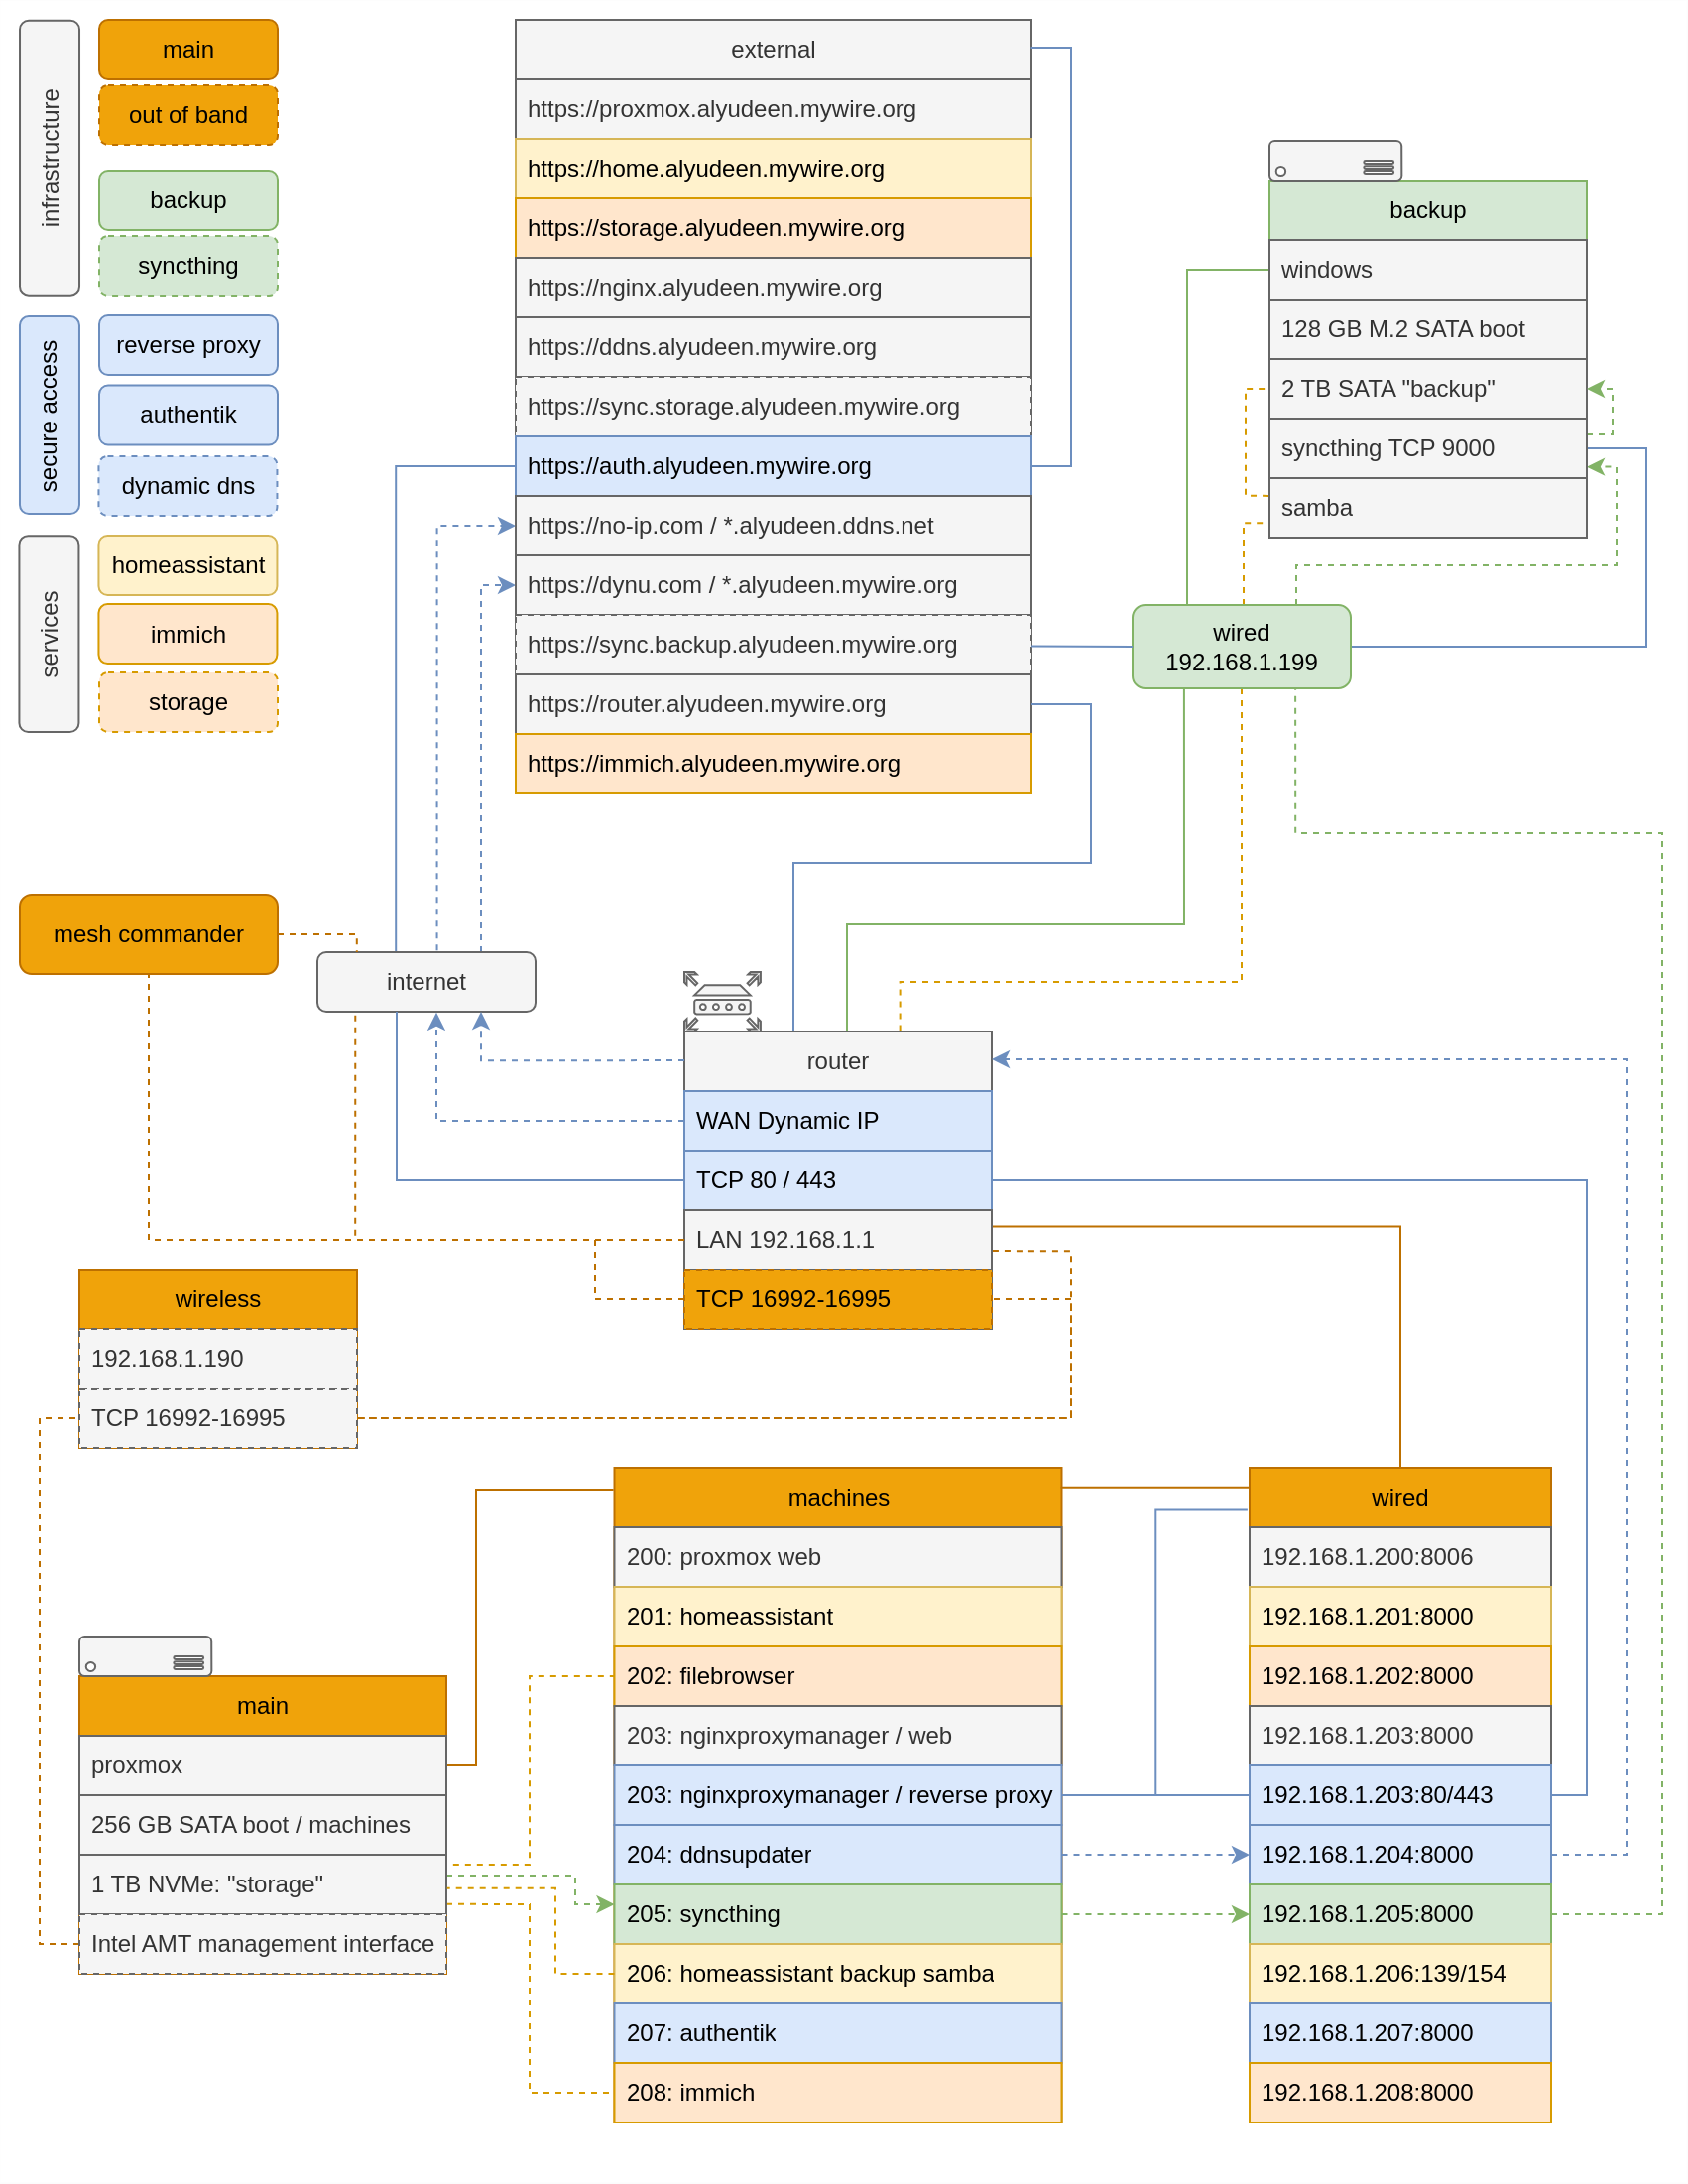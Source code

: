 <mxfile version="24.8.6">
  <diagram name="Page-1" id="FJSNLrdl7k_tf5Jz2rrB">
    <mxGraphModel dx="2052" dy="1254" grid="1" gridSize="5" guides="1" tooltips="1" connect="1" arrows="1" fold="1" page="1" pageScale="1" pageWidth="850" pageHeight="1100" background="#FCFCFC" math="0" shadow="0">
      <root>
        <mxCell id="0" />
        <mxCell id="1" parent="0" />
        <mxCell id="LT8gbbyW-m3KV43UAqM--1" value="" style="rounded=0;whiteSpace=wrap;html=1;movable=1;resizable=1;rotatable=1;deletable=1;editable=1;locked=0;connectable=1;strokeWidth=0;strokeColor=none;" parent="1" vertex="1">
          <mxGeometry width="850" height="1100" as="geometry" />
        </mxCell>
        <mxCell id="Ml2T983oB9EnHoCi24f4-20" style="edgeStyle=orthogonalEdgeStyle;rounded=0;orthogonalLoop=1;jettySize=auto;html=1;exitX=0;exitY=0.5;exitDx=0;exitDy=0;entryX=0;entryY=0.5;entryDx=0;entryDy=0;startArrow=none;startFill=0;fillColor=#f0a30a;strokeColor=#BD7000;endArrow=none;endFill=0;dashed=1;" parent="1" source="Ml2T983oB9EnHoCi24f4-76" target="Xl0Q6KJ9iz3E3VT74icP-53" edge="1">
          <mxGeometry relative="1" as="geometry">
            <mxPoint x="497.5" y="328" as="targetPoint" />
            <Array as="points">
              <mxPoint x="20" y="980" />
              <mxPoint x="20" y="715" />
            </Array>
          </mxGeometry>
        </mxCell>
        <mxCell id="Ml2T983oB9EnHoCi24f4-25" value="wired" style="swimlane;fontStyle=0;childLayout=stackLayout;horizontal=1;startSize=30;horizontalStack=0;resizeParent=1;resizeParentMax=0;resizeLast=0;collapsible=0;marginBottom=0;whiteSpace=wrap;html=1;fillColor=#f0a30a;fontColor=#000000;strokeColor=#BD7000;noLabel=0;" parent="1" vertex="1">
          <mxGeometry x="630" y="740" width="152" height="330" as="geometry">
            <mxRectangle x="652" y="740" width="70" height="30" as="alternateBounds" />
          </mxGeometry>
        </mxCell>
        <mxCell id="Ml2T983oB9EnHoCi24f4-27" value="&lt;div&gt;&lt;span style=&quot;background-color: initial;&quot;&gt;192.168.1.200:8006&lt;/span&gt;&lt;/div&gt;" style="text;strokeColor=#666666;fillColor=#f5f5f5;align=left;verticalAlign=middle;spacingLeft=4;spacingRight=4;overflow=hidden;points=[[0,0.5],[1,0.5]];portConstraint=eastwest;rotatable=0;whiteSpace=wrap;html=1;fontColor=#333333;" parent="Ml2T983oB9EnHoCi24f4-25" vertex="1">
          <mxGeometry y="30" width="152" height="30" as="geometry" />
        </mxCell>
        <mxCell id="Ml2T983oB9EnHoCi24f4-48" value="&lt;div&gt;192.168.1.201:8000&lt;/div&gt;" style="text;align=left;verticalAlign=middle;spacingLeft=4;spacingRight=4;overflow=hidden;points=[[0,0.5],[1,0.5]];portConstraint=eastwest;rotatable=0;whiteSpace=wrap;html=1;fillColor=#fff2cc;strokeColor=#d6b656;" parent="Ml2T983oB9EnHoCi24f4-25" vertex="1">
          <mxGeometry y="60" width="152" height="30" as="geometry" />
        </mxCell>
        <mxCell id="Ml2T983oB9EnHoCi24f4-45" value="&lt;div&gt;192.168.1.202:8000&lt;/div&gt;" style="text;strokeColor=#d79b00;fillColor=#ffe6cc;align=left;verticalAlign=middle;spacingLeft=4;spacingRight=4;overflow=hidden;points=[[0,0.5],[1,0.5]];portConstraint=eastwest;rotatable=0;whiteSpace=wrap;html=1;" parent="Ml2T983oB9EnHoCi24f4-25" vertex="1">
          <mxGeometry y="90" width="152" height="30" as="geometry" />
        </mxCell>
        <mxCell id="Ml2T983oB9EnHoCi24f4-49" value="&lt;div&gt;192.168.1.203:8000&lt;/div&gt;" style="text;strokeColor=#666666;fillColor=#f5f5f5;align=left;verticalAlign=middle;spacingLeft=4;spacingRight=4;overflow=hidden;points=[[0,0.5],[1,0.5]];portConstraint=eastwest;rotatable=0;whiteSpace=wrap;html=1;fontColor=#333333;" parent="Ml2T983oB9EnHoCi24f4-25" vertex="1">
          <mxGeometry y="120" width="152" height="30" as="geometry" />
        </mxCell>
        <mxCell id="Ml2T983oB9EnHoCi24f4-26" value="&lt;div&gt;192.168.1.203:80/443&lt;br&gt;&lt;/div&gt;" style="text;strokeColor=#6c8ebf;fillColor=#dae8fc;align=left;verticalAlign=middle;spacingLeft=4;spacingRight=4;overflow=hidden;points=[[0,0.5],[1,0.5]];portConstraint=eastwest;rotatable=0;whiteSpace=wrap;html=1;" parent="Ml2T983oB9EnHoCi24f4-25" vertex="1">
          <mxGeometry y="150" width="152" height="30" as="geometry" />
        </mxCell>
        <mxCell id="Ml2T983oB9EnHoCi24f4-47" value="&lt;div&gt;192.168.1.204:8000&lt;/div&gt;" style="text;strokeColor=#6c8ebf;fillColor=#dae8fc;align=left;verticalAlign=middle;spacingLeft=4;spacingRight=4;overflow=hidden;points=[[0,0.5],[1,0.5]];portConstraint=eastwest;rotatable=0;whiteSpace=wrap;html=1;" parent="Ml2T983oB9EnHoCi24f4-25" vertex="1">
          <mxGeometry y="180" width="152" height="30" as="geometry" />
        </mxCell>
        <mxCell id="Ml2T983oB9EnHoCi24f4-46" value="&lt;div&gt;192.168.1.205:8000&lt;/div&gt;" style="text;strokeColor=#82b366;fillColor=#d5e8d4;align=left;verticalAlign=middle;spacingLeft=4;spacingRight=4;overflow=hidden;points=[[0,0.5],[1,0.5]];portConstraint=eastwest;rotatable=0;whiteSpace=wrap;html=1;" parent="Ml2T983oB9EnHoCi24f4-25" vertex="1">
          <mxGeometry y="210" width="152" height="30" as="geometry" />
        </mxCell>
        <mxCell id="x89ptQ3uH9U6Frxa7eU3-30" value="&lt;div&gt;192.168.1.206:139/154&lt;/div&gt;" style="text;strokeColor=#d6b656;fillColor=#fff2cc;align=left;verticalAlign=middle;spacingLeft=4;spacingRight=4;overflow=hidden;points=[[0,0.5],[1,0.5]];portConstraint=eastwest;rotatable=0;whiteSpace=wrap;html=1;" parent="Ml2T983oB9EnHoCi24f4-25" vertex="1">
          <mxGeometry y="240" width="152" height="30" as="geometry" />
        </mxCell>
        <mxCell id="Ml2T983oB9EnHoCi24f4-44" value="&lt;div&gt;192.168.1.207:8000&lt;/div&gt;" style="text;strokeColor=#6c8ebf;fillColor=#dae8fc;align=left;verticalAlign=middle;spacingLeft=4;spacingRight=4;overflow=hidden;points=[[0,0.5],[1,0.5]];portConstraint=eastwest;rotatable=0;whiteSpace=wrap;html=1;" parent="Ml2T983oB9EnHoCi24f4-25" vertex="1">
          <mxGeometry y="270" width="152" height="30" as="geometry" />
        </mxCell>
        <mxCell id="Ml2T983oB9EnHoCi24f4-28" value="&lt;div&gt;192.168.1.208:8000&lt;/div&gt;" style="text;strokeColor=#d79b00;fillColor=#ffe6cc;align=left;verticalAlign=middle;spacingLeft=4;spacingRight=4;overflow=hidden;points=[[0,0.5],[1,0.5]];portConstraint=eastwest;rotatable=0;whiteSpace=wrap;html=1;" parent="Ml2T983oB9EnHoCi24f4-25" vertex="1">
          <mxGeometry y="300" width="152" height="30" as="geometry" />
        </mxCell>
        <mxCell id="Xl0Q6KJ9iz3E3VT74icP-30" style="edgeStyle=orthogonalEdgeStyle;rounded=0;orthogonalLoop=1;jettySize=auto;html=1;exitX=1;exitY=0.5;exitDx=0;exitDy=0;entryX=1;entryY=0.5;entryDx=0;entryDy=0;fillColor=#f0a30a;strokeColor=#BD7000;startArrow=none;startFill=0;endArrow=none;endFill=0;dashed=1;" parent="1" source="Xl0Q6KJ9iz3E3VT74icP-53" target="Ml2T983oB9EnHoCi24f4-36" edge="1">
          <mxGeometry relative="1" as="geometry">
            <Array as="points">
              <mxPoint x="540" y="715" />
              <mxPoint x="540" y="655" />
            </Array>
          </mxGeometry>
        </mxCell>
        <mxCell id="Ml2T983oB9EnHoCi24f4-50" value="machines" style="swimlane;fontStyle=0;childLayout=stackLayout;horizontal=1;startSize=30;horizontalStack=0;resizeParent=1;resizeParentMax=0;resizeLast=0;collapsible=0;marginBottom=0;whiteSpace=wrap;html=1;fillColor=#f0a30a;fontColor=#000000;strokeColor=#BD7000;" parent="1" vertex="1">
          <mxGeometry x="309.75" y="740" width="225.5" height="330" as="geometry">
            <mxRectangle x="309.75" y="740" width="90" height="30" as="alternateBounds" />
          </mxGeometry>
        </mxCell>
        <mxCell id="Ml2T983oB9EnHoCi24f4-51" value="&lt;div&gt;200: proxmox web&lt;/div&gt;" style="text;align=left;verticalAlign=middle;spacingLeft=4;spacingRight=4;overflow=hidden;points=[[0,0.5],[1,0.5]];portConstraint=eastwest;rotatable=0;whiteSpace=wrap;html=1;fillColor=#f5f5f5;fontColor=#333333;strokeColor=#666666;" parent="Ml2T983oB9EnHoCi24f4-50" vertex="1">
          <mxGeometry y="30" width="225.5" height="30" as="geometry" />
        </mxCell>
        <mxCell id="Ml2T983oB9EnHoCi24f4-54" value="201: homeassistant" style="text;align=left;verticalAlign=middle;spacingLeft=4;spacingRight=4;overflow=hidden;points=[[0,0.5],[1,0.5]];portConstraint=eastwest;rotatable=0;whiteSpace=wrap;html=1;fillColor=#fff2cc;strokeColor=#d6b656;" parent="Ml2T983oB9EnHoCi24f4-50" vertex="1">
          <mxGeometry y="60" width="225.5" height="30" as="geometry" />
        </mxCell>
        <mxCell id="Ml2T983oB9EnHoCi24f4-55" value="202: filebrowser" style="text;strokeColor=#d79b00;fillColor=#ffe6cc;align=left;verticalAlign=middle;spacingLeft=4;spacingRight=4;overflow=hidden;points=[[0,0.5],[1,0.5]];portConstraint=eastwest;rotatable=0;whiteSpace=wrap;html=1;" parent="Ml2T983oB9EnHoCi24f4-50" vertex="1">
          <mxGeometry y="90" width="225.5" height="30" as="geometry" />
        </mxCell>
        <mxCell id="Ml2T983oB9EnHoCi24f4-53" value="203: nginxproxymanager / web" style="text;align=left;verticalAlign=middle;spacingLeft=4;spacingRight=4;overflow=hidden;points=[[0,0.5],[1,0.5]];portConstraint=eastwest;rotatable=0;whiteSpace=wrap;html=1;fillColor=#f5f5f5;strokeColor=#666666;fontColor=#333333;" parent="Ml2T983oB9EnHoCi24f4-50" vertex="1">
          <mxGeometry y="120" width="225.5" height="30" as="geometry" />
        </mxCell>
        <mxCell id="Ml2T983oB9EnHoCi24f4-52" value="203: nginxproxymanager / reverse proxy" style="text;strokeColor=#6c8ebf;fillColor=#dae8fc;align=left;verticalAlign=middle;spacingLeft=4;spacingRight=4;overflow=hidden;points=[[0,0.5],[1,0.5]];portConstraint=eastwest;rotatable=0;whiteSpace=wrap;html=1;" parent="Ml2T983oB9EnHoCi24f4-50" vertex="1">
          <mxGeometry y="150" width="225.5" height="30" as="geometry" />
        </mxCell>
        <mxCell id="Ml2T983oB9EnHoCi24f4-56" value="204: ddnsupdater" style="text;strokeColor=#6c8ebf;fillColor=#dae8fc;align=left;verticalAlign=middle;spacingLeft=4;spacingRight=4;overflow=hidden;points=[[0,0.5],[1,0.5]];portConstraint=eastwest;rotatable=0;whiteSpace=wrap;html=1;" parent="Ml2T983oB9EnHoCi24f4-50" vertex="1">
          <mxGeometry y="180" width="225.5" height="30" as="geometry" />
        </mxCell>
        <mxCell id="Ml2T983oB9EnHoCi24f4-57" value="205: syncthing" style="text;strokeColor=#82b366;fillColor=#d5e8d4;align=left;verticalAlign=middle;spacingLeft=4;spacingRight=4;overflow=hidden;points=[[0,0.5],[1,0.5]];portConstraint=eastwest;rotatable=0;whiteSpace=wrap;html=1;" parent="Ml2T983oB9EnHoCi24f4-50" vertex="1">
          <mxGeometry y="210" width="225.5" height="30" as="geometry" />
        </mxCell>
        <mxCell id="x89ptQ3uH9U6Frxa7eU3-24" value="206: homeassistant backup samba" style="text;align=left;verticalAlign=middle;spacingLeft=4;spacingRight=4;overflow=hidden;points=[[0,0.5],[1,0.5]];portConstraint=eastwest;rotatable=0;whiteSpace=wrap;html=1;fillColor=#fff2cc;strokeColor=#d6b656;" parent="Ml2T983oB9EnHoCi24f4-50" vertex="1">
          <mxGeometry y="240" width="225.5" height="30" as="geometry" />
        </mxCell>
        <mxCell id="Ml2T983oB9EnHoCi24f4-58" value="207: authentik" style="text;strokeColor=#6c8ebf;fillColor=#dae8fc;align=left;verticalAlign=middle;spacingLeft=4;spacingRight=4;overflow=hidden;points=[[0,0.5],[1,0.5]];portConstraint=eastwest;rotatable=0;whiteSpace=wrap;html=1;" parent="Ml2T983oB9EnHoCi24f4-50" vertex="1">
          <mxGeometry y="270" width="225.5" height="30" as="geometry" />
        </mxCell>
        <mxCell id="Ml2T983oB9EnHoCi24f4-59" value="208: immich" style="text;strokeColor=#d79b00;fillColor=#ffe6cc;align=left;verticalAlign=middle;spacingLeft=4;spacingRight=4;overflow=hidden;points=[[0,0.5],[1,0.5]];portConstraint=eastwest;rotatable=0;whiteSpace=wrap;html=1;" parent="Ml2T983oB9EnHoCi24f4-50" vertex="1">
          <mxGeometry y="300" width="225.5" height="30" as="geometry" />
        </mxCell>
        <mxCell id="Ml2T983oB9EnHoCi24f4-102" style="edgeStyle=orthogonalEdgeStyle;rounded=0;orthogonalLoop=1;jettySize=auto;html=1;startArrow=none;startFill=0;curved=0;fillColor=#dae8fc;strokeColor=#6c8ebf;entryX=0;entryY=0.5;entryDx=0;entryDy=0;exitX=0.36;exitY=-0.002;exitDx=0;exitDy=0;exitPerimeter=0;endArrow=none;endFill=0;" parent="1" source="Ml2T983oB9EnHoCi24f4-61" target="x89ptQ3uH9U6Frxa7eU3-1" edge="1">
          <mxGeometry relative="1" as="geometry">
            <mxPoint x="80" y="340" as="targetPoint" />
            <mxPoint x="225" y="459" as="sourcePoint" />
            <Array as="points">
              <mxPoint x="200" y="235" />
            </Array>
          </mxGeometry>
        </mxCell>
        <mxCell id="Xl0Q6KJ9iz3E3VT74icP-8" style="edgeStyle=orthogonalEdgeStyle;rounded=0;orthogonalLoop=1;jettySize=auto;html=1;fillColor=#dae8fc;strokeColor=#6c8ebf;startArrow=none;startFill=0;endArrow=classic;endFill=1;exitX=0.548;exitY=-0.03;exitDx=0;exitDy=0;exitPerimeter=0;entryX=0;entryY=0.5;entryDx=0;entryDy=0;dashed=1;" parent="1" source="Ml2T983oB9EnHoCi24f4-61" target="AXMlPEZHYRLjpiCIOzUd-11" edge="1">
          <mxGeometry relative="1" as="geometry">
            <Array as="points">
              <mxPoint x="220" y="265" />
            </Array>
            <mxPoint x="270" y="390" as="targetPoint" />
          </mxGeometry>
        </mxCell>
        <mxCell id="Xl0Q6KJ9iz3E3VT74icP-9" style="edgeStyle=orthogonalEdgeStyle;rounded=0;orthogonalLoop=1;jettySize=auto;html=1;exitX=0.75;exitY=0;exitDx=0;exitDy=0;entryX=0;entryY=0.5;entryDx=0;entryDy=0;fillColor=#dae8fc;strokeColor=#6c8ebf;startArrow=none;startFill=0;endArrow=classic;endFill=1;dashed=1;" parent="1" source="Ml2T983oB9EnHoCi24f4-61" target="AXMlPEZHYRLjpiCIOzUd-10" edge="1">
          <mxGeometry relative="1" as="geometry">
            <Array as="points">
              <mxPoint x="242" y="295" />
            </Array>
          </mxGeometry>
        </mxCell>
        <mxCell id="Ml2T983oB9EnHoCi24f4-61" value="internet" style="rounded=1;whiteSpace=wrap;html=1;fillColor=#f5f5f5;fontColor=#333333;strokeColor=#666666;" parent="1" vertex="1">
          <mxGeometry x="160" y="480" width="110" height="30" as="geometry" />
        </mxCell>
        <mxCell id="Ml2T983oB9EnHoCi24f4-70" style="edgeStyle=orthogonalEdgeStyle;rounded=0;orthogonalLoop=1;jettySize=auto;html=1;entryX=0.552;entryY=1.012;entryDx=0;entryDy=0;startArrow=none;startFill=0;fillColor=#dae8fc;strokeColor=#6c8ebf;entryPerimeter=0;dashed=1;" parent="1" source="Ml2T983oB9EnHoCi24f4-38" target="Ml2T983oB9EnHoCi24f4-61" edge="1">
          <mxGeometry relative="1" as="geometry">
            <Array as="points">
              <mxPoint x="220" y="565" />
              <mxPoint x="220" y="510" />
            </Array>
          </mxGeometry>
        </mxCell>
        <mxCell id="Ml2T983oB9EnHoCi24f4-78" style="edgeStyle=orthogonalEdgeStyle;rounded=0;orthogonalLoop=1;jettySize=auto;html=1;entryX=0.25;entryY=0;entryDx=0;entryDy=0;startArrow=none;startFill=0;fillColor=#d5e8d4;strokeColor=#82b366;endArrow=none;endFill=0;" parent="1" source="Ml2T983oB9EnHoCi24f4-74" target="Ml2T983oB9EnHoCi24f4-86" edge="1">
          <mxGeometry relative="1" as="geometry">
            <mxPoint x="767.5" y="873" as="sourcePoint" />
            <mxPoint x="690" y="228" as="targetPoint" />
            <Array as="points">
              <mxPoint x="599" y="136" />
            </Array>
          </mxGeometry>
        </mxCell>
        <mxCell id="Ml2T983oB9EnHoCi24f4-87" style="edgeStyle=orthogonalEdgeStyle;rounded=0;orthogonalLoop=1;jettySize=auto;html=1;startArrow=none;startFill=0;fillColor=#d5e8d4;strokeColor=#82b366;endArrow=none;endFill=0;exitX=0.236;exitY=1;exitDx=0;exitDy=0;exitPerimeter=0;" parent="1" source="Ml2T983oB9EnHoCi24f4-86" edge="1">
          <mxGeometry relative="1" as="geometry">
            <Array as="points">
              <mxPoint x="597" y="466" />
              <mxPoint x="427" y="466" />
            </Array>
            <mxPoint x="597" y="376" as="sourcePoint" />
            <mxPoint x="427" y="520" as="targetPoint" />
          </mxGeometry>
        </mxCell>
        <mxCell id="Ml2T983oB9EnHoCi24f4-136" value="" style="edgeStyle=orthogonalEdgeStyle;rounded=0;orthogonalLoop=1;jettySize=auto;html=1;startArrow=none;startFill=0;fillColor=#ffe6cc;strokeColor=#d79b00;entryX=0;entryY=0.754;entryDx=0;entryDy=0;entryPerimeter=0;endArrow=none;endFill=0;dashed=1;" parent="1" source="Ml2T983oB9EnHoCi24f4-86" target="Ml2T983oB9EnHoCi24f4-135" edge="1">
          <mxGeometry relative="1" as="geometry">
            <Array as="points">
              <mxPoint x="627" y="264" />
            </Array>
          </mxGeometry>
        </mxCell>
        <mxCell id="Ml2T983oB9EnHoCi24f4-139" style="edgeStyle=orthogonalEdgeStyle;rounded=0;orthogonalLoop=1;jettySize=auto;html=1;exitX=0.75;exitY=0;exitDx=0;exitDy=0;entryX=1;entryY=0.811;entryDx=0;entryDy=0;fillColor=#d5e8d4;strokeColor=#82b366;entryPerimeter=0;dashed=1;" parent="1" source="Ml2T983oB9EnHoCi24f4-86" target="Ml2T983oB9EnHoCi24f4-85" edge="1">
          <mxGeometry relative="1" as="geometry">
            <Array as="points">
              <mxPoint x="654" y="285" />
              <mxPoint x="815" y="285" />
              <mxPoint x="815" y="235" />
            </Array>
          </mxGeometry>
        </mxCell>
        <mxCell id="Xl0Q6KJ9iz3E3VT74icP-15" style="edgeStyle=orthogonalEdgeStyle;rounded=0;orthogonalLoop=1;jettySize=auto;html=1;exitX=0.5;exitY=1;exitDx=0;exitDy=0;fillColor=#ffe6cc;strokeColor=#d79b00;startArrow=none;startFill=0;endArrow=none;endFill=0;entryX=0.702;entryY=-0.002;entryDx=0;entryDy=0;entryPerimeter=0;dashed=1;" parent="1" source="Ml2T983oB9EnHoCi24f4-86" target="Ml2T983oB9EnHoCi24f4-34" edge="1">
          <mxGeometry relative="1" as="geometry">
            <mxPoint x="454" y="515" as="targetPoint" />
            <Array as="points">
              <mxPoint x="626" y="495" />
              <mxPoint x="454" y="495" />
            </Array>
          </mxGeometry>
        </mxCell>
        <mxCell id="x89ptQ3uH9U6Frxa7eU3-23" style="edgeStyle=orthogonalEdgeStyle;rounded=0;orthogonalLoop=1;jettySize=auto;html=1;entryX=1;entryY=0.75;entryDx=0;entryDy=0;fontSize=12;startSize=8;endSize=8;fillColor=#dae8fc;strokeColor=#6c8ebf;endArrow=none;endFill=0;exitX=1;exitY=0.5;exitDx=0;exitDy=0;" parent="1" source="Ml2T983oB9EnHoCi24f4-86" target="Ml2T983oB9EnHoCi24f4-73" edge="1">
          <mxGeometry relative="1" as="geometry">
            <Array as="points">
              <mxPoint x="830" y="326" />
              <mxPoint x="830" y="226" />
            </Array>
          </mxGeometry>
        </mxCell>
        <mxCell id="Ml2T983oB9EnHoCi24f4-86" value="wired&lt;div&gt;192.168.1.199&lt;/div&gt;" style="rounded=1;whiteSpace=wrap;html=1;fillColor=#d5e8d4;strokeColor=#82b366;" parent="1" vertex="1">
          <mxGeometry x="571" y="305" width="110" height="42" as="geometry" />
        </mxCell>
        <mxCell id="Ml2T983oB9EnHoCi24f4-92" value="external" style="swimlane;fontStyle=0;childLayout=stackLayout;horizontal=1;startSize=30;horizontalStack=0;resizeParent=1;resizeParentMax=0;resizeLast=0;collapsible=0;marginBottom=0;whiteSpace=wrap;html=1;swimlaneFillColor=none;fillColor=#f5f5f5;fontColor=#333333;strokeColor=#666666;" parent="1" vertex="1">
          <mxGeometry x="260" y="10" width="260" height="390" as="geometry">
            <mxRectangle x="260" y="10" width="80" height="30" as="alternateBounds" />
          </mxGeometry>
        </mxCell>
        <mxCell id="Ml2T983oB9EnHoCi24f4-93" value="&lt;div&gt;https://proxmox.alyudeen.mywire.org&lt;/div&gt;" style="text;align=left;verticalAlign=middle;spacingLeft=4;spacingRight=4;overflow=hidden;points=[[0,0.5],[1,0.5]];portConstraint=eastwest;rotatable=0;whiteSpace=wrap;html=1;fillColor=#f5f5f5;fontColor=#333333;strokeColor=#666666;" parent="Ml2T983oB9EnHoCi24f4-92" vertex="1">
          <mxGeometry y="30" width="260" height="30" as="geometry" />
        </mxCell>
        <mxCell id="Ml2T983oB9EnHoCi24f4-94" value="https://home.alyudeen.mywire.org" style="text;align=left;verticalAlign=middle;spacingLeft=4;spacingRight=4;overflow=hidden;points=[[0,0.5],[1,0.5]];portConstraint=eastwest;rotatable=0;whiteSpace=wrap;html=1;fillColor=#fff2cc;strokeColor=#d6b656;" parent="Ml2T983oB9EnHoCi24f4-92" vertex="1">
          <mxGeometry y="60" width="260" height="30" as="geometry" />
        </mxCell>
        <mxCell id="Ml2T983oB9EnHoCi24f4-95" value="https://storage.alyudeen.mywire.org" style="text;strokeColor=#d79b00;fillColor=#ffe6cc;align=left;verticalAlign=middle;spacingLeft=4;spacingRight=4;overflow=hidden;points=[[0,0.5],[1,0.5]];portConstraint=eastwest;rotatable=0;whiteSpace=wrap;html=1;" parent="Ml2T983oB9EnHoCi24f4-92" vertex="1">
          <mxGeometry y="90" width="260" height="30" as="geometry" />
        </mxCell>
        <mxCell id="Ml2T983oB9EnHoCi24f4-97" value="https://nginx.alyudeen.mywire.org" style="text;align=left;verticalAlign=middle;spacingLeft=4;spacingRight=4;overflow=hidden;points=[[0,0.5],[1,0.5]];portConstraint=eastwest;rotatable=0;whiteSpace=wrap;html=1;fillColor=#f5f5f5;strokeColor=#666666;fontColor=#333333;" parent="Ml2T983oB9EnHoCi24f4-92" vertex="1">
          <mxGeometry y="120" width="260" height="30" as="geometry" />
        </mxCell>
        <mxCell id="Ml2T983oB9EnHoCi24f4-98" value="https://ddns.alyudeen.mywire.org" style="text;strokeColor=#666666;fillColor=#f5f5f5;align=left;verticalAlign=middle;spacingLeft=4;spacingRight=4;overflow=hidden;points=[[0,0.5],[1,0.5]];portConstraint=eastwest;rotatable=0;whiteSpace=wrap;html=1;fontColor=#333333;" parent="Ml2T983oB9EnHoCi24f4-92" vertex="1">
          <mxGeometry y="150" width="260" height="30" as="geometry" />
        </mxCell>
        <mxCell id="Ml2T983oB9EnHoCi24f4-99" value="https://sync.storage.alyudeen.mywire.org" style="text;strokeColor=#666666;fillColor=#f5f5f5;align=left;verticalAlign=middle;spacingLeft=4;spacingRight=4;overflow=hidden;points=[[0,0.5],[1,0.5]];portConstraint=eastwest;rotatable=0;whiteSpace=wrap;html=1;dashed=1;fontColor=#333333;" parent="Ml2T983oB9EnHoCi24f4-92" vertex="1">
          <mxGeometry y="180" width="260" height="30" as="geometry" />
        </mxCell>
        <mxCell id="x89ptQ3uH9U6Frxa7eU3-1" value="https://auth.alyudeen.mywire.org" style="text;strokeColor=#6c8ebf;fillColor=#dae8fc;align=left;verticalAlign=middle;spacingLeft=4;spacingRight=4;overflow=hidden;points=[[0,0.5],[1,0.5]];portConstraint=eastwest;rotatable=0;whiteSpace=wrap;html=1;" parent="Ml2T983oB9EnHoCi24f4-92" vertex="1">
          <mxGeometry y="210" width="260" height="30" as="geometry" />
        </mxCell>
        <mxCell id="AXMlPEZHYRLjpiCIOzUd-11" value="&lt;div style=&quot;text-align: center;&quot;&gt;&lt;span style=&quot;background-color: initial; text-align: left;&quot;&gt;https://&lt;/span&gt;no-ip.com / *.&lt;span style=&quot;background-color: initial;&quot;&gt;alyudeen.ddns.net&lt;/span&gt;&lt;/div&gt;" style="text;strokeColor=#666666;fillColor=#f5f5f5;align=left;verticalAlign=middle;spacingLeft=4;spacingRight=4;overflow=hidden;points=[[0,0.5],[1,0.5]];portConstraint=eastwest;rotatable=0;whiteSpace=wrap;html=1;fontColor=#333333;" parent="Ml2T983oB9EnHoCi24f4-92" vertex="1">
          <mxGeometry y="240" width="260" height="30" as="geometry" />
        </mxCell>
        <mxCell id="AXMlPEZHYRLjpiCIOzUd-10" value="&lt;div style=&quot;text-align: center;&quot;&gt;&lt;span style=&quot;background-color: initial; text-align: left;&quot;&gt;https://&lt;/span&gt;&lt;span style=&quot;background-color: initial;&quot;&gt;dynu.com / *.&lt;/span&gt;&lt;span style=&quot;background-color: initial;&quot;&gt;alyudeen.mywire.org&lt;/span&gt;&lt;/div&gt;" style="text;strokeColor=#666666;fillColor=#f5f5f5;align=left;verticalAlign=middle;spacingLeft=4;spacingRight=4;overflow=hidden;points=[[0,0.5],[1,0.5]];portConstraint=eastwest;rotatable=0;whiteSpace=wrap;html=1;fontColor=#333333;" parent="Ml2T983oB9EnHoCi24f4-92" vertex="1">
          <mxGeometry y="270" width="260" height="30" as="geometry" />
        </mxCell>
        <mxCell id="Ml2T983oB9EnHoCi24f4-101" value="https://sync.backup.alyudeen.mywire.org" style="text;strokeColor=#666666;fillColor=#f5f5f5;align=left;verticalAlign=middle;spacingLeft=4;spacingRight=4;overflow=hidden;points=[[0,0.5],[1,0.5]];portConstraint=eastwest;rotatable=0;whiteSpace=wrap;html=1;dashed=1;fontColor=#333333;" parent="Ml2T983oB9EnHoCi24f4-92" vertex="1">
          <mxGeometry y="300" width="260" height="30" as="geometry" />
        </mxCell>
        <mxCell id="Ml2T983oB9EnHoCi24f4-100" value="https://router&lt;span style=&quot;background-color: initial;&quot;&gt;.alyudeen.mywire.org&lt;/span&gt;" style="text;strokeColor=#666666;fillColor=#f5f5f5;align=left;verticalAlign=middle;spacingLeft=4;spacingRight=4;overflow=hidden;points=[[0,0.5],[1,0.5]];portConstraint=eastwest;rotatable=0;whiteSpace=wrap;html=1;fontColor=#333333;" parent="Ml2T983oB9EnHoCi24f4-92" vertex="1">
          <mxGeometry y="330" width="260" height="30" as="geometry" />
        </mxCell>
        <mxCell id="Ml2T983oB9EnHoCi24f4-110" value="https://immich.alyudeen.mywire.org" style="text;strokeColor=#d79b00;fillColor=#ffe6cc;align=left;verticalAlign=middle;spacingLeft=4;spacingRight=4;overflow=hidden;points=[[0,0.5],[1,0.5]];portConstraint=eastwest;rotatable=0;whiteSpace=wrap;html=1;" parent="Ml2T983oB9EnHoCi24f4-92" vertex="1">
          <mxGeometry y="360" width="260" height="30" as="geometry" />
        </mxCell>
        <mxCell id="vmM1sbYVupeac5e18IGI-4" style="edgeStyle=orthogonalEdgeStyle;rounded=0;orthogonalLoop=1;jettySize=auto;html=1;entryX=0.999;entryY=0.036;entryDx=0;entryDy=0;entryPerimeter=0;fontSize=12;startSize=8;endSize=8;exitX=1;exitY=0.5;exitDx=0;exitDy=0;startArrow=none;startFill=0;endArrow=none;endFill=0;fillColor=#dae8fc;strokeColor=#6c8ebf;" parent="Ml2T983oB9EnHoCi24f4-92" source="x89ptQ3uH9U6Frxa7eU3-1" target="Ml2T983oB9EnHoCi24f4-92" edge="1">
          <mxGeometry relative="1" as="geometry" />
        </mxCell>
        <mxCell id="Ml2T983oB9EnHoCi24f4-116" style="edgeStyle=orthogonalEdgeStyle;rounded=0;orthogonalLoop=1;jettySize=auto;html=1;startArrow=none;startFill=0;fillColor=#f0a30a;strokeColor=#BD7000;exitX=1.001;exitY=0.274;exitDx=0;exitDy=0;exitPerimeter=0;endArrow=none;endFill=0;" parent="1" source="Ml2T983oB9EnHoCi24f4-35" target="Ml2T983oB9EnHoCi24f4-25" edge="1">
          <mxGeometry relative="1" as="geometry" />
        </mxCell>
        <mxCell id="Ml2T983oB9EnHoCi24f4-118" style="edgeStyle=orthogonalEdgeStyle;rounded=0;orthogonalLoop=1;jettySize=auto;html=1;entryX=0;entryY=0.5;entryDx=0;entryDy=0;fillColor=#d5e8d4;strokeColor=#82b366;dashed=1;" parent="1" source="Ml2T983oB9EnHoCi24f4-57" target="Ml2T983oB9EnHoCi24f4-46" edge="1">
          <mxGeometry relative="1" as="geometry" />
        </mxCell>
        <mxCell id="Ml2T983oB9EnHoCi24f4-119" style="edgeStyle=orthogonalEdgeStyle;rounded=0;orthogonalLoop=1;jettySize=auto;html=1;entryX=0;entryY=0.5;entryDx=0;entryDy=0;fillColor=#dae8fc;strokeColor=#6c8ebf;dashed=1;" parent="1" source="Ml2T983oB9EnHoCi24f4-56" target="Ml2T983oB9EnHoCi24f4-47" edge="1">
          <mxGeometry relative="1" as="geometry" />
        </mxCell>
        <mxCell id="Ml2T983oB9EnHoCi24f4-123" style="edgeStyle=orthogonalEdgeStyle;rounded=0;orthogonalLoop=1;jettySize=auto;html=1;exitX=1;exitY=0.5;exitDx=0;exitDy=0;startArrow=none;startFill=0;fillColor=#f0a30a;strokeColor=#BD7000;entryX=0.181;entryY=0.002;entryDx=0;entryDy=0;entryPerimeter=0;endArrow=none;endFill=0;dashed=1;" parent="1" source="Ml2T983oB9EnHoCi24f4-122" target="Ml2T983oB9EnHoCi24f4-61" edge="1">
          <mxGeometry relative="1" as="geometry">
            <mxPoint x="180" y="460" as="targetPoint" />
            <Array as="points">
              <mxPoint x="140" y="471" />
              <mxPoint x="180" y="471" />
            </Array>
          </mxGeometry>
        </mxCell>
        <mxCell id="Ml2T983oB9EnHoCi24f4-122" value="mesh commander" style="rounded=1;whiteSpace=wrap;html=1;fillColor=#f0a30a;strokeColor=#BD7000;fontColor=#000000;" parent="1" vertex="1">
          <mxGeometry x="10" y="451" width="130" height="40" as="geometry" />
        </mxCell>
        <mxCell id="Ml2T983oB9EnHoCi24f4-124" style="edgeStyle=orthogonalEdgeStyle;rounded=0;orthogonalLoop=1;jettySize=auto;html=1;entryX=1;entryY=0.5;entryDx=0;entryDy=0;fillColor=#dae8fc;strokeColor=#6c8ebf;startArrow=none;startFill=0;endArrow=none;endFill=0;" parent="1" source="Ml2T983oB9EnHoCi24f4-41" target="Ml2T983oB9EnHoCi24f4-26" edge="1">
          <mxGeometry relative="1" as="geometry">
            <Array as="points">
              <mxPoint x="800" y="595" />
              <mxPoint x="800" y="905" />
            </Array>
          </mxGeometry>
        </mxCell>
        <mxCell id="Ml2T983oB9EnHoCi24f4-129" value="" style="group;" parent="1" vertex="1" connectable="0">
          <mxGeometry x="345" y="500" width="155" height="200" as="geometry" />
        </mxCell>
        <mxCell id="Ml2T983oB9EnHoCi24f4-34" value="router" style="swimlane;fontStyle=0;childLayout=stackLayout;horizontal=1;startSize=30;horizontalStack=0;resizeParent=1;resizeParentMax=0;resizeLast=0;collapsible=0;marginBottom=0;whiteSpace=wrap;html=1;fillColor=#f5f5f5;fontColor=#333333;strokeColor=#666666;" parent="Ml2T983oB9EnHoCi24f4-129" vertex="1">
          <mxGeometry y="20" width="155" height="150" as="geometry">
            <mxRectangle x="575" y="78" width="80" height="30" as="alternateBounds" />
          </mxGeometry>
        </mxCell>
        <mxCell id="Ml2T983oB9EnHoCi24f4-38" value="&lt;span style=&quot;text-align: center;&quot;&gt;WAN Dynamic IP&lt;/span&gt;" style="text;strokeColor=#6c8ebf;fillColor=#dae8fc;align=left;verticalAlign=middle;spacingLeft=4;spacingRight=4;overflow=hidden;points=[[0,0.5],[1,0.5]];portConstraint=eastwest;rotatable=0;whiteSpace=wrap;html=1;" parent="Ml2T983oB9EnHoCi24f4-34" vertex="1">
          <mxGeometry y="30" width="155" height="30" as="geometry" />
        </mxCell>
        <mxCell id="Ml2T983oB9EnHoCi24f4-41" value="&lt;span style=&quot;text-align: center;&quot;&gt;TCP 80 / 443&lt;/span&gt;" style="text;strokeColor=#6c8ebf;fillColor=#dae8fc;align=left;verticalAlign=middle;spacingLeft=4;spacingRight=4;overflow=hidden;points=[[0,0.5],[1,0.5]];portConstraint=eastwest;rotatable=0;whiteSpace=wrap;html=1;" parent="Ml2T983oB9EnHoCi24f4-34" vertex="1">
          <mxGeometry y="60" width="155" height="30" as="geometry" />
        </mxCell>
        <mxCell id="Ml2T983oB9EnHoCi24f4-35" value="&lt;div style=&quot;text-align: center;&quot;&gt;&lt;span style=&quot;background-color: initial;&quot;&gt;LAN 192.168.1.1&lt;/span&gt;&lt;/div&gt;" style="text;strokeColor=#666666;fillColor=#f5f5f5;align=left;verticalAlign=middle;spacingLeft=4;spacingRight=4;overflow=hidden;points=[[0,0.5],[1,0.5]];portConstraint=eastwest;rotatable=0;whiteSpace=wrap;html=1;fontColor=#333333;" parent="Ml2T983oB9EnHoCi24f4-34" vertex="1">
          <mxGeometry y="90" width="155" height="30" as="geometry" />
        </mxCell>
        <mxCell id="Ml2T983oB9EnHoCi24f4-36" value="&lt;span style=&quot;text-align: center;&quot;&gt;TCP&amp;nbsp;&lt;/span&gt;&lt;span style=&quot;text-align: center; background-color: initial;&quot;&gt;16992-&lt;/span&gt;&lt;span style=&quot;text-align: center; background-color: initial;&quot;&gt;16995&lt;/span&gt;" style="text;strokeColor=#BD7000;fillColor=#f0a30a;align=left;verticalAlign=middle;spacingLeft=4;spacingRight=4;overflow=hidden;points=[[0,0.5],[1,0.5]];portConstraint=eastwest;rotatable=0;whiteSpace=wrap;html=1;dashed=1;fontColor=#000000;" parent="Ml2T983oB9EnHoCi24f4-34" vertex="1">
          <mxGeometry y="120" width="155" height="30" as="geometry" />
        </mxCell>
        <mxCell id="Ml2T983oB9EnHoCi24f4-127" value="" style="aspect=fixed;pointerEvents=1;shadow=0;dashed=0;html=1;strokeColor=#666666;labelPosition=center;verticalLabelPosition=bottom;verticalAlign=top;align=center;fillColor=#f5f5f5;shape=mxgraph.mscae.enterprise.router;container=0;fontColor=#333333;" parent="Ml2T983oB9EnHoCi24f4-129" vertex="1">
          <mxGeometry y="-10" width="38.46" height="30" as="geometry" />
        </mxCell>
        <mxCell id="Ml2T983oB9EnHoCi24f4-149" style="edgeStyle=orthogonalEdgeStyle;rounded=0;orthogonalLoop=1;jettySize=auto;html=1;startArrow=none;startFill=0;fillColor=#dae8fc;strokeColor=#6c8ebf;exitX=0;exitY=0.5;exitDx=0;exitDy=0;endArrow=none;endFill=0;" parent="1" source="Ml2T983oB9EnHoCi24f4-41" edge="1">
          <mxGeometry relative="1" as="geometry">
            <mxPoint x="200" y="510" as="targetPoint" />
            <Array as="points">
              <mxPoint x="200" y="595" />
            </Array>
          </mxGeometry>
        </mxCell>
        <mxCell id="MJn0j12VqzrQKptnij6L-2" style="edgeStyle=orthogonalEdgeStyle;rounded=0;orthogonalLoop=1;jettySize=auto;html=1;exitX=1;exitY=0.5;exitDx=0;exitDy=0;fillColor=#f0a30a;strokeColor=#BD7000;startArrow=none;startFill=0;endArrow=none;endFill=0;entryX=-0.002;entryY=0.032;entryDx=0;entryDy=0;entryPerimeter=0;" parent="1" source="Ml2T983oB9EnHoCi24f4-13" target="Ml2T983oB9EnHoCi24f4-50" edge="1">
          <mxGeometry relative="1" as="geometry">
            <Array as="points">
              <mxPoint x="240" y="890" />
              <mxPoint x="240" y="751" />
              <mxPoint x="309" y="751" />
            </Array>
            <mxPoint x="280" y="756" as="targetPoint" />
          </mxGeometry>
        </mxCell>
        <mxCell id="MJn0j12VqzrQKptnij6L-4" style="edgeStyle=orthogonalEdgeStyle;rounded=0;orthogonalLoop=1;jettySize=auto;html=1;entryX=0;entryY=0.5;entryDx=0;entryDy=0;curved=0;fillColor=#ffe6cc;strokeColor=#d79b00;exitX=1;exitY=0.253;exitDx=0;exitDy=0;exitPerimeter=0;endArrow=none;endFill=0;dashed=1;" parent="1" source="Ml2T983oB9EnHoCi24f4-77" target="Ml2T983oB9EnHoCi24f4-55" edge="1">
          <mxGeometry relative="1" as="geometry">
            <Array as="points">
              <mxPoint x="225" y="940" />
              <mxPoint x="267" y="940" />
              <mxPoint x="267" y="845" />
            </Array>
          </mxGeometry>
        </mxCell>
        <mxCell id="MJn0j12VqzrQKptnij6L-6" style="edgeStyle=orthogonalEdgeStyle;rounded=0;orthogonalLoop=1;jettySize=auto;html=1;entryX=0;entryY=0.5;entryDx=0;entryDy=0;curved=0;fillColor=#ffe6cc;strokeColor=#d79b00;startArrow=none;startFill=0;endArrow=none;endFill=0;exitX=1;exitY=0.829;exitDx=0;exitDy=0;exitPerimeter=0;dashed=1;" parent="1" source="Ml2T983oB9EnHoCi24f4-77" target="Ml2T983oB9EnHoCi24f4-59" edge="1">
          <mxGeometry relative="1" as="geometry">
            <Array as="points">
              <mxPoint x="226" y="960" />
              <mxPoint x="267" y="960" />
              <mxPoint x="267" y="1055" />
            </Array>
          </mxGeometry>
        </mxCell>
        <mxCell id="MJn0j12VqzrQKptnij6L-17" style="edgeStyle=orthogonalEdgeStyle;rounded=0;orthogonalLoop=1;jettySize=auto;html=1;entryX=1;entryY=0.5;entryDx=0;entryDy=0;exitX=0;exitY=0.5;exitDx=0;exitDy=0;fillColor=#dae8fc;strokeColor=#6c8ebf;startArrow=none;startFill=0;endArrow=none;endFill=0;" parent="1" source="Ml2T983oB9EnHoCi24f4-25" target="Ml2T983oB9EnHoCi24f4-50" edge="1">
          <mxGeometry relative="1" as="geometry" />
        </mxCell>
        <mxCell id="MJn0j12VqzrQKptnij6L-19" style="edgeStyle=orthogonalEdgeStyle;rounded=0;orthogonalLoop=1;jettySize=auto;html=1;entryX=-0.007;entryY=0.063;entryDx=0;entryDy=0;entryPerimeter=0;fillColor=#dae8fc;strokeColor=#6c8ebf;startArrow=none;startFill=0;endArrow=none;endFill=0;exitX=1;exitY=0.5;exitDx=0;exitDy=0;" parent="1" source="Ml2T983oB9EnHoCi24f4-50" target="Ml2T983oB9EnHoCi24f4-25" edge="1">
          <mxGeometry relative="1" as="geometry">
            <mxPoint x="550" y="870" as="sourcePoint" />
          </mxGeometry>
        </mxCell>
        <mxCell id="MJn0j12VqzrQKptnij6L-26" style="edgeStyle=orthogonalEdgeStyle;rounded=0;orthogonalLoop=1;jettySize=auto;html=1;fillColor=#d5e8d4;strokeColor=#82b366;startArrow=none;startFill=0;endArrow=none;endFill=0;entryX=0.746;entryY=1;entryDx=0;entryDy=0;entryPerimeter=0;dashed=1;" parent="1" source="Ml2T983oB9EnHoCi24f4-46" target="Ml2T983oB9EnHoCi24f4-86" edge="1">
          <mxGeometry relative="1" as="geometry">
            <Array as="points">
              <mxPoint x="838" y="965" />
              <mxPoint x="838" y="420" />
              <mxPoint x="653" y="420" />
            </Array>
            <mxPoint x="653" y="400" as="targetPoint" />
          </mxGeometry>
        </mxCell>
        <mxCell id="MJn0j12VqzrQKptnij6L-28" value="storage" style="rounded=1;whiteSpace=wrap;html=1;fillColor=#ffe6cc;strokeColor=#d79b00;dashed=1;" parent="1" vertex="1">
          <mxGeometry x="50" y="339" width="90" height="30" as="geometry" />
        </mxCell>
        <mxCell id="MJn0j12VqzrQKptnij6L-29" value="dynamic dns" style="rounded=1;whiteSpace=wrap;html=1;fillColor=#dae8fc;strokeColor=#6c8ebf;dashed=1;" parent="1" vertex="1">
          <mxGeometry x="49.72" y="230" width="90" height="30" as="geometry" />
        </mxCell>
        <mxCell id="MJn0j12VqzrQKptnij6L-30" value="syncthing" style="rounded=1;whiteSpace=wrap;html=1;fillColor=#d5e8d4;strokeColor=#82b366;dashed=1;" parent="1" vertex="1">
          <mxGeometry x="50" y="119" width="90" height="30" as="geometry" />
        </mxCell>
        <mxCell id="MJn0j12VqzrQKptnij6L-31" value="reverse proxy" style="rounded=1;whiteSpace=wrap;html=1;fillColor=#dae8fc;strokeColor=#6c8ebf;" parent="1" vertex="1">
          <mxGeometry x="50" y="159" width="90" height="30" as="geometry" />
        </mxCell>
        <mxCell id="MJn0j12VqzrQKptnij6L-32" value="out of band" style="rounded=1;whiteSpace=wrap;html=1;fillColor=#f0a30a;strokeColor=#BD7000;dashed=1;fontColor=#000000;" parent="1" vertex="1">
          <mxGeometry x="50" y="43" width="90" height="30" as="geometry" />
        </mxCell>
        <mxCell id="Xl0Q6KJ9iz3E3VT74icP-1" style="edgeStyle=orthogonalEdgeStyle;rounded=0;orthogonalLoop=1;jettySize=auto;html=1;entryX=0;entryY=0.5;entryDx=0;entryDy=0;exitX=1;exitY=0.349;exitDx=0;exitDy=0;fillColor=#d5e8d4;strokeColor=#82b366;dashed=1;exitPerimeter=0;" parent="1" source="Ml2T983oB9EnHoCi24f4-77" edge="1">
          <mxGeometry relative="1" as="geometry">
            <Array as="points">
              <mxPoint x="290" y="946" />
              <mxPoint x="290" y="960" />
            </Array>
            <mxPoint x="225.0" y="945" as="sourcePoint" />
            <mxPoint x="309.75" y="960" as="targetPoint" />
          </mxGeometry>
        </mxCell>
        <mxCell id="Xl0Q6KJ9iz3E3VT74icP-6" style="edgeStyle=orthogonalEdgeStyle;rounded=0;orthogonalLoop=1;jettySize=auto;html=1;fillColor=#dae8fc;strokeColor=#6c8ebf;exitX=1;exitY=0.5;exitDx=0;exitDy=0;dashed=1;" parent="1" source="Ml2T983oB9EnHoCi24f4-47" edge="1">
          <mxGeometry relative="1" as="geometry">
            <mxPoint x="700" y="939" as="sourcePoint" />
            <mxPoint x="500" y="534" as="targetPoint" />
            <Array as="points">
              <mxPoint x="820" y="935" />
              <mxPoint x="820" y="534" />
            </Array>
          </mxGeometry>
        </mxCell>
        <mxCell id="Xl0Q6KJ9iz3E3VT74icP-7" style="edgeStyle=orthogonalEdgeStyle;rounded=0;orthogonalLoop=1;jettySize=auto;html=1;entryX=0.75;entryY=1;entryDx=0;entryDy=0;exitX=0;exitY=0.097;exitDx=0;exitDy=0;exitPerimeter=0;fillColor=#dae8fc;strokeColor=#6c8ebf;dashed=1;" parent="1" source="Ml2T983oB9EnHoCi24f4-34" target="Ml2T983oB9EnHoCi24f4-61" edge="1">
          <mxGeometry relative="1" as="geometry">
            <Array as="points">
              <mxPoint x="243" y="535" />
            </Array>
          </mxGeometry>
        </mxCell>
        <mxCell id="Xl0Q6KJ9iz3E3VT74icP-35" value="main" style="rounded=1;whiteSpace=wrap;html=1;fillColor=#f0a30a;strokeColor=#BD7000;fontColor=#000000;" parent="1" vertex="1">
          <mxGeometry x="50" y="10" width="90" height="30" as="geometry" />
        </mxCell>
        <mxCell id="Xl0Q6KJ9iz3E3VT74icP-37" value="backup" style="rounded=1;whiteSpace=wrap;html=1;fillColor=#d5e8d4;strokeColor=#82b366;" parent="1" vertex="1">
          <mxGeometry x="50" y="86" width="90" height="30" as="geometry" />
        </mxCell>
        <mxCell id="Xl0Q6KJ9iz3E3VT74icP-43" style="edgeStyle=orthogonalEdgeStyle;rounded=0;orthogonalLoop=1;jettySize=auto;html=1;exitX=1.003;exitY=0.685;exitDx=0;exitDy=0;exitPerimeter=0;startArrow=none;startFill=0;fillColor=#f0a30a;strokeColor=#BD7000;entryX=1;entryY=0.5;entryDx=0;entryDy=0;endArrow=none;endFill=0;dashed=1;" parent="1" source="Ml2T983oB9EnHoCi24f4-35" target="Xl0Q6KJ9iz3E3VT74icP-53" edge="1">
          <mxGeometry relative="1" as="geometry">
            <mxPoint x="240" y="720" as="targetPoint" />
            <Array as="points">
              <mxPoint x="540" y="631" />
              <mxPoint x="540" y="715" />
            </Array>
          </mxGeometry>
        </mxCell>
        <mxCell id="Xl0Q6KJ9iz3E3VT74icP-46" style="edgeStyle=orthogonalEdgeStyle;rounded=0;orthogonalLoop=1;jettySize=auto;html=1;exitX=0;exitY=0.5;exitDx=0;exitDy=0;entryX=0.5;entryY=1;entryDx=0;entryDy=0;fillColor=#f0a30a;strokeColor=#BD7000;startArrow=none;startFill=0;endArrow=none;endFill=0;dashed=1;" parent="1" source="Ml2T983oB9EnHoCi24f4-35" target="Ml2T983oB9EnHoCi24f4-122" edge="1">
          <mxGeometry relative="1" as="geometry">
            <mxPoint x="60" y="530" as="targetPoint" />
            <Array as="points">
              <mxPoint x="75" y="625" />
            </Array>
          </mxGeometry>
        </mxCell>
        <mxCell id="Xl0Q6KJ9iz3E3VT74icP-47" style="edgeStyle=orthogonalEdgeStyle;rounded=0;orthogonalLoop=1;jettySize=auto;html=1;fillColor=#f0a30a;strokeColor=#BD7000;startArrow=none;startFill=0;exitX=0;exitY=0.5;exitDx=0;exitDy=0;entryX=0.174;entryY=0.997;entryDx=0;entryDy=0;entryPerimeter=0;endArrow=none;endFill=0;dashed=1;" parent="1" source="Ml2T983oB9EnHoCi24f4-36" target="Ml2T983oB9EnHoCi24f4-61" edge="1">
          <mxGeometry relative="1" as="geometry">
            <mxPoint x="345" y="650" as="sourcePoint" />
            <mxPoint x="179" y="490" as="targetPoint" />
            <Array as="points">
              <mxPoint x="300" y="655" />
              <mxPoint x="300" y="625" />
              <mxPoint x="179" y="625" />
            </Array>
          </mxGeometry>
        </mxCell>
        <mxCell id="Xl0Q6KJ9iz3E3VT74icP-50" value="immich" style="rounded=1;whiteSpace=wrap;html=1;fillColor=#ffe6cc;strokeColor=#d79b00;" parent="1" vertex="1">
          <mxGeometry x="49.72" y="304.54" width="90" height="30" as="geometry" />
        </mxCell>
        <mxCell id="Xl0Q6KJ9iz3E3VT74icP-56" value="" style="group;" parent="1" vertex="1" connectable="0">
          <mxGeometry x="40" y="825" width="185" height="170" as="geometry" />
        </mxCell>
        <mxCell id="Ml2T983oB9EnHoCi24f4-11" value="main" style="swimlane;fontStyle=0;childLayout=stackLayout;horizontal=1;startSize=30;horizontalStack=0;resizeParent=1;resizeParentMax=0;resizeLast=0;collapsible=0;marginBottom=0;whiteSpace=wrap;html=1;fillColor=#f0a30a;fontColor=#000000;strokeColor=#BD7000;" parent="Xl0Q6KJ9iz3E3VT74icP-56" vertex="1">
          <mxGeometry y="20" width="185.0" height="150" as="geometry">
            <mxRectangle y="20" width="60" height="30" as="alternateBounds" />
          </mxGeometry>
        </mxCell>
        <mxCell id="Ml2T983oB9EnHoCi24f4-13" value="proxmox" style="text;strokeColor=#666666;fillColor=#f5f5f5;align=left;verticalAlign=middle;spacingLeft=4;spacingRight=4;overflow=hidden;points=[[0,0.5],[1,0.5]];portConstraint=eastwest;rotatable=0;whiteSpace=wrap;html=1;fontColor=#333333;" parent="Ml2T983oB9EnHoCi24f4-11" vertex="1">
          <mxGeometry y="30" width="185.0" height="30" as="geometry" />
        </mxCell>
        <mxCell id="Ml2T983oB9EnHoCi24f4-12" value="256 GB SATA boot / machines" style="text;strokeColor=#666666;fillColor=#f5f5f5;align=left;verticalAlign=middle;spacingLeft=4;spacingRight=4;overflow=hidden;points=[[0,0.5],[1,0.5]];portConstraint=eastwest;rotatable=0;whiteSpace=wrap;html=1;fontColor=#333333;" parent="Ml2T983oB9EnHoCi24f4-11" vertex="1">
          <mxGeometry y="60" width="185.0" height="30" as="geometry" />
        </mxCell>
        <mxCell id="Ml2T983oB9EnHoCi24f4-77" value="1 TB NVMe: &quot;storage&quot;" style="text;align=left;verticalAlign=middle;spacingLeft=4;spacingRight=4;overflow=hidden;points=[[0,0.5],[1,0.5]];portConstraint=eastwest;rotatable=0;whiteSpace=wrap;html=1;fillColor=#f5f5f5;fontColor=#333333;strokeColor=#666666;" parent="Ml2T983oB9EnHoCi24f4-11" vertex="1">
          <mxGeometry y="90" width="185.0" height="30" as="geometry" />
        </mxCell>
        <mxCell id="Ml2T983oB9EnHoCi24f4-76" value="Intel AMT management interface" style="text;strokeColor=#666666;fillColor=#f5f5f5;align=left;verticalAlign=middle;spacingLeft=4;spacingRight=4;overflow=hidden;points=[[0,0.5],[1,0.5]];portConstraint=eastwest;rotatable=0;whiteSpace=wrap;html=1;dashed=1;fontColor=#333333;" parent="Ml2T983oB9EnHoCi24f4-11" vertex="1">
          <mxGeometry y="120" width="185.0" height="30" as="geometry" />
        </mxCell>
        <mxCell id="Xl0Q6KJ9iz3E3VT74icP-55" value="" style="aspect=fixed;pointerEvents=1;shadow=0;dashed=0;html=1;strokeColor=#666666;labelPosition=center;verticalLabelPosition=bottom;verticalAlign=top;align=center;fillColor=#f5f5f5;shape=mxgraph.azure.server;fontColor=#333333;" parent="Xl0Q6KJ9iz3E3VT74icP-56" vertex="1">
          <mxGeometry width="66.67" height="20" as="geometry" />
        </mxCell>
        <mxCell id="Xl0Q6KJ9iz3E3VT74icP-58" value="" style="group;" parent="1" vertex="1" connectable="0">
          <mxGeometry x="640" y="71" width="160" height="200" as="geometry" />
        </mxCell>
        <mxCell id="Ml2T983oB9EnHoCi24f4-73" value="backup" style="swimlane;fontStyle=0;childLayout=stackLayout;horizontal=1;startSize=30;horizontalStack=0;resizeParent=1;resizeParentMax=0;resizeLast=0;collapsible=0;marginBottom=0;whiteSpace=wrap;html=1;fillColor=#d5e8d4;strokeColor=#82b366;" parent="Xl0Q6KJ9iz3E3VT74icP-58" vertex="1">
          <mxGeometry y="20" width="160" height="180" as="geometry">
            <mxRectangle y="20" width="60" height="30" as="alternateBounds" />
          </mxGeometry>
        </mxCell>
        <mxCell id="Ml2T983oB9EnHoCi24f4-74" value="windows" style="text;strokeColor=#666666;fillColor=#f5f5f5;align=left;verticalAlign=middle;spacingLeft=4;spacingRight=4;overflow=hidden;points=[[0,0.5],[1,0.5]];portConstraint=eastwest;rotatable=0;whiteSpace=wrap;html=1;fontColor=#333333;" parent="Ml2T983oB9EnHoCi24f4-73" vertex="1">
          <mxGeometry y="30" width="160" height="30" as="geometry" />
        </mxCell>
        <mxCell id="Ml2T983oB9EnHoCi24f4-75" value="128 GB M.2 SATA boot" style="text;strokeColor=#666666;fillColor=#f5f5f5;align=left;verticalAlign=middle;spacingLeft=4;spacingRight=4;overflow=hidden;points=[[0,0.5],[1,0.5]];portConstraint=eastwest;rotatable=0;whiteSpace=wrap;html=1;fontColor=#333333;" parent="Ml2T983oB9EnHoCi24f4-73" vertex="1">
          <mxGeometry y="60" width="160" height="30" as="geometry" />
        </mxCell>
        <mxCell id="Ml2T983oB9EnHoCi24f4-79" value="2 TB SATA &quot;backup&quot;" style="text;align=left;verticalAlign=middle;spacingLeft=4;spacingRight=4;overflow=hidden;points=[[0,0.5],[1,0.5]];portConstraint=eastwest;rotatable=0;whiteSpace=wrap;html=1;fillColor=#f5f5f5;fontColor=#333333;strokeColor=#666666;" parent="Ml2T983oB9EnHoCi24f4-73" vertex="1">
          <mxGeometry y="90" width="160" height="30" as="geometry" />
        </mxCell>
        <mxCell id="Xl0Q6KJ9iz3E3VT74icP-5" style="edgeStyle=orthogonalEdgeStyle;rounded=0;orthogonalLoop=1;jettySize=auto;html=1;entryX=1;entryY=0.5;entryDx=0;entryDy=0;fillColor=#d5e8d4;strokeColor=#82b366;dashed=1;" parent="Ml2T983oB9EnHoCi24f4-73" source="Ml2T983oB9EnHoCi24f4-85" target="Ml2T983oB9EnHoCi24f4-79" edge="1">
          <mxGeometry relative="1" as="geometry">
            <Array as="points">
              <mxPoint x="173" y="128" />
              <mxPoint x="173" y="105" />
            </Array>
          </mxGeometry>
        </mxCell>
        <mxCell id="Ml2T983oB9EnHoCi24f4-85" value="syncthing TCP 9000&amp;nbsp;" style="text;strokeColor=#666666;fillColor=#f5f5f5;align=left;verticalAlign=middle;spacingLeft=4;spacingRight=4;overflow=hidden;points=[[0,0.5],[1,0.5]];portConstraint=eastwest;rotatable=0;whiteSpace=wrap;html=1;fontColor=#333333;" parent="Ml2T983oB9EnHoCi24f4-73" vertex="1">
          <mxGeometry y="120" width="160" height="30" as="geometry" />
        </mxCell>
        <mxCell id="Xl0Q6KJ9iz3E3VT74icP-3" style="edgeStyle=orthogonalEdgeStyle;rounded=0;orthogonalLoop=1;jettySize=auto;html=1;entryX=0;entryY=0.5;entryDx=0;entryDy=0;exitX=-0.003;exitY=0.298;exitDx=0;exitDy=0;exitPerimeter=0;fillColor=#ffe6cc;strokeColor=#d79b00;startArrow=none;startFill=0;endArrow=none;endFill=0;dashed=1;" parent="Ml2T983oB9EnHoCi24f4-73" edge="1">
          <mxGeometry relative="1" as="geometry">
            <Array as="points">
              <mxPoint x="-12" y="159" />
              <mxPoint x="-12" y="105" />
            </Array>
            <mxPoint x="-0.48" y="158.94" as="sourcePoint" />
            <mxPoint y="105" as="targetPoint" />
          </mxGeometry>
        </mxCell>
        <mxCell id="Ml2T983oB9EnHoCi24f4-135" value="samba" style="text;align=left;verticalAlign=middle;spacingLeft=4;spacingRight=4;overflow=hidden;points=[[0,0.5],[1,0.5]];portConstraint=eastwest;rotatable=0;whiteSpace=wrap;html=1;fillColor=#f5f5f5;fontColor=#333333;strokeColor=#666666;" parent="Ml2T983oB9EnHoCi24f4-73" vertex="1">
          <mxGeometry y="150" width="160" height="30" as="geometry" />
        </mxCell>
        <mxCell id="Xl0Q6KJ9iz3E3VT74icP-57" value="" style="aspect=fixed;pointerEvents=1;shadow=0;dashed=0;html=1;strokeColor=#666666;labelPosition=center;verticalLabelPosition=bottom;verticalAlign=top;align=center;fillColor=#f5f5f5;shape=mxgraph.azure.server;fontColor=#333333;" parent="Xl0Q6KJ9iz3E3VT74icP-58" vertex="1">
          <mxGeometry width="66.67" height="20" as="geometry" />
        </mxCell>
        <mxCell id="AXMlPEZHYRLjpiCIOzUd-6" value="wireless" style="swimlane;fontStyle=0;childLayout=stackLayout;horizontal=1;startSize=30;horizontalStack=0;resizeParent=1;resizeParentMax=0;resizeLast=0;collapsible=0;marginBottom=0;whiteSpace=wrap;html=1;fillColor=#f0a30a;fontColor=#000000;strokeColor=#BD7000;" parent="1" vertex="1">
          <mxGeometry x="40" y="640" width="140" height="90" as="geometry" />
        </mxCell>
        <mxCell id="Xl0Q6KJ9iz3E3VT74icP-52" value="&lt;span style=&quot;text-align: center;&quot;&gt;192.168.1.190&lt;/span&gt;" style="text;strokeColor=#666666;fillColor=#f5f5f5;align=left;verticalAlign=middle;spacingLeft=4;spacingRight=4;overflow=hidden;points=[[0,0.5],[1,0.5]];portConstraint=eastwest;rotatable=0;whiteSpace=wrap;html=1;dashed=1;fontColor=#333333;" parent="AXMlPEZHYRLjpiCIOzUd-6" vertex="1">
          <mxGeometry y="30" width="140" height="30" as="geometry" />
        </mxCell>
        <mxCell id="Xl0Q6KJ9iz3E3VT74icP-53" value="&lt;span style=&quot;background-color: initial; text-align: center;&quot;&gt;TCP 16992-&lt;/span&gt;&lt;span style=&quot;background-color: initial; text-align: center;&quot;&gt;16995&lt;/span&gt;" style="text;strokeColor=#666666;fillColor=#f5f5f5;align=left;verticalAlign=middle;spacingLeft=4;spacingRight=4;overflow=hidden;points=[[0,0.5],[1,0.5]];portConstraint=eastwest;rotatable=0;whiteSpace=wrap;html=1;dashed=1;container=0;fontColor=#333333;" parent="AXMlPEZHYRLjpiCIOzUd-6" vertex="1">
          <mxGeometry y="60" width="140" height="30" as="geometry" />
        </mxCell>
        <mxCell id="iwWwnGfuKyS5gdTj5He7-3" style="edgeStyle=orthogonalEdgeStyle;rounded=0;orthogonalLoop=1;jettySize=auto;html=1;fontSize=12;startSize=8;endSize=8;exitX=1;exitY=0.5;exitDx=0;exitDy=0;endArrow=none;endFill=0;fillColor=#dae8fc;strokeColor=#6c8ebf;" parent="1" source="Ml2T983oB9EnHoCi24f4-100" target="Ml2T983oB9EnHoCi24f4-34" edge="1">
          <mxGeometry relative="1" as="geometry">
            <Array as="points">
              <mxPoint x="550" y="355" />
              <mxPoint x="550" y="435" />
              <mxPoint x="400" y="435" />
            </Array>
          </mxGeometry>
        </mxCell>
        <mxCell id="iwWwnGfuKyS5gdTj5He7-5" value="homeassistant" style="rounded=1;whiteSpace=wrap;html=1;fillColor=#fff2cc;strokeColor=#d6b656;" parent="1" vertex="1">
          <mxGeometry x="49.72" y="270" width="90" height="30" as="geometry" />
        </mxCell>
        <mxCell id="x89ptQ3uH9U6Frxa7eU3-3" value="authentik" style="rounded=1;whiteSpace=wrap;html=1;fillColor=#dae8fc;strokeColor=#6c8ebf;" parent="1" vertex="1">
          <mxGeometry x="50" y="194.26" width="90" height="30" as="geometry" />
        </mxCell>
        <mxCell id="x89ptQ3uH9U6Frxa7eU3-18" value="infrastructure" style="rounded=1;whiteSpace=wrap;html=1;rotation=-90;direction=west;fillColor=#f5f5f5;fontColor=#333333;strokeColor=#666666;" parent="1" vertex="1">
          <mxGeometry x="-44.22" y="64.59" width="138.46" height="30" as="geometry" />
        </mxCell>
        <mxCell id="x89ptQ3uH9U6Frxa7eU3-19" value="secure access" style="rounded=1;whiteSpace=wrap;html=1;rotation=-90;direction=west;fillColor=#dae8fc;strokeColor=#6c8ebf;" parent="1" vertex="1">
          <mxGeometry x="-24.74" y="194.26" width="99.46" height="30" as="geometry" />
        </mxCell>
        <mxCell id="x89ptQ3uH9U6Frxa7eU3-20" value="services" style="rounded=1;whiteSpace=wrap;html=1;rotation=-90;direction=west;fillColor=#f5f5f5;fontColor=#333333;strokeColor=#666666;" parent="1" vertex="1">
          <mxGeometry x="-24.74" y="304.54" width="98.91" height="30" as="geometry" />
        </mxCell>
        <mxCell id="x89ptQ3uH9U6Frxa7eU3-22" style="edgeStyle=none;curved=1;rounded=0;orthogonalLoop=1;jettySize=auto;html=1;entryX=0;entryY=0.5;entryDx=0;entryDy=0;fontSize=12;startSize=8;endSize=8;fillColor=#dae8fc;strokeColor=#6c8ebf;endArrow=none;endFill=0;" parent="1" source="Ml2T983oB9EnHoCi24f4-101" target="Ml2T983oB9EnHoCi24f4-86" edge="1">
          <mxGeometry relative="1" as="geometry" />
        </mxCell>
        <mxCell id="x89ptQ3uH9U6Frxa7eU3-25" style="edgeStyle=orthogonalEdgeStyle;rounded=0;orthogonalLoop=1;jettySize=auto;html=1;entryX=1.002;entryY=0.563;entryDx=0;entryDy=0;entryPerimeter=0;fontSize=12;startSize=8;endSize=8;endArrow=none;endFill=0;fillColor=#ffe6cc;strokeColor=#d79b00;dashed=1;" parent="1" source="x89ptQ3uH9U6Frxa7eU3-24" target="Ml2T983oB9EnHoCi24f4-77" edge="1">
          <mxGeometry relative="1" as="geometry">
            <Array as="points">
              <mxPoint x="280" y="995" />
              <mxPoint x="280" y="952" />
            </Array>
          </mxGeometry>
        </mxCell>
        <mxCell id="x89ptQ3uH9U6Frxa7eU3-29" style="edgeStyle=none;curved=1;rounded=0;orthogonalLoop=1;jettySize=auto;html=1;entryX=0;entryY=0.03;entryDx=0;entryDy=0;entryPerimeter=0;fontSize=12;startSize=8;endSize=8;exitX=0.998;exitY=0.03;exitDx=0;exitDy=0;exitPerimeter=0;endArrow=none;endFill=0;fillColor=#f0a30a;strokeColor=#BD7000;" parent="1" source="Ml2T983oB9EnHoCi24f4-50" target="Ml2T983oB9EnHoCi24f4-25" edge="1">
          <mxGeometry relative="1" as="geometry" />
        </mxCell>
      </root>
    </mxGraphModel>
  </diagram>
</mxfile>
